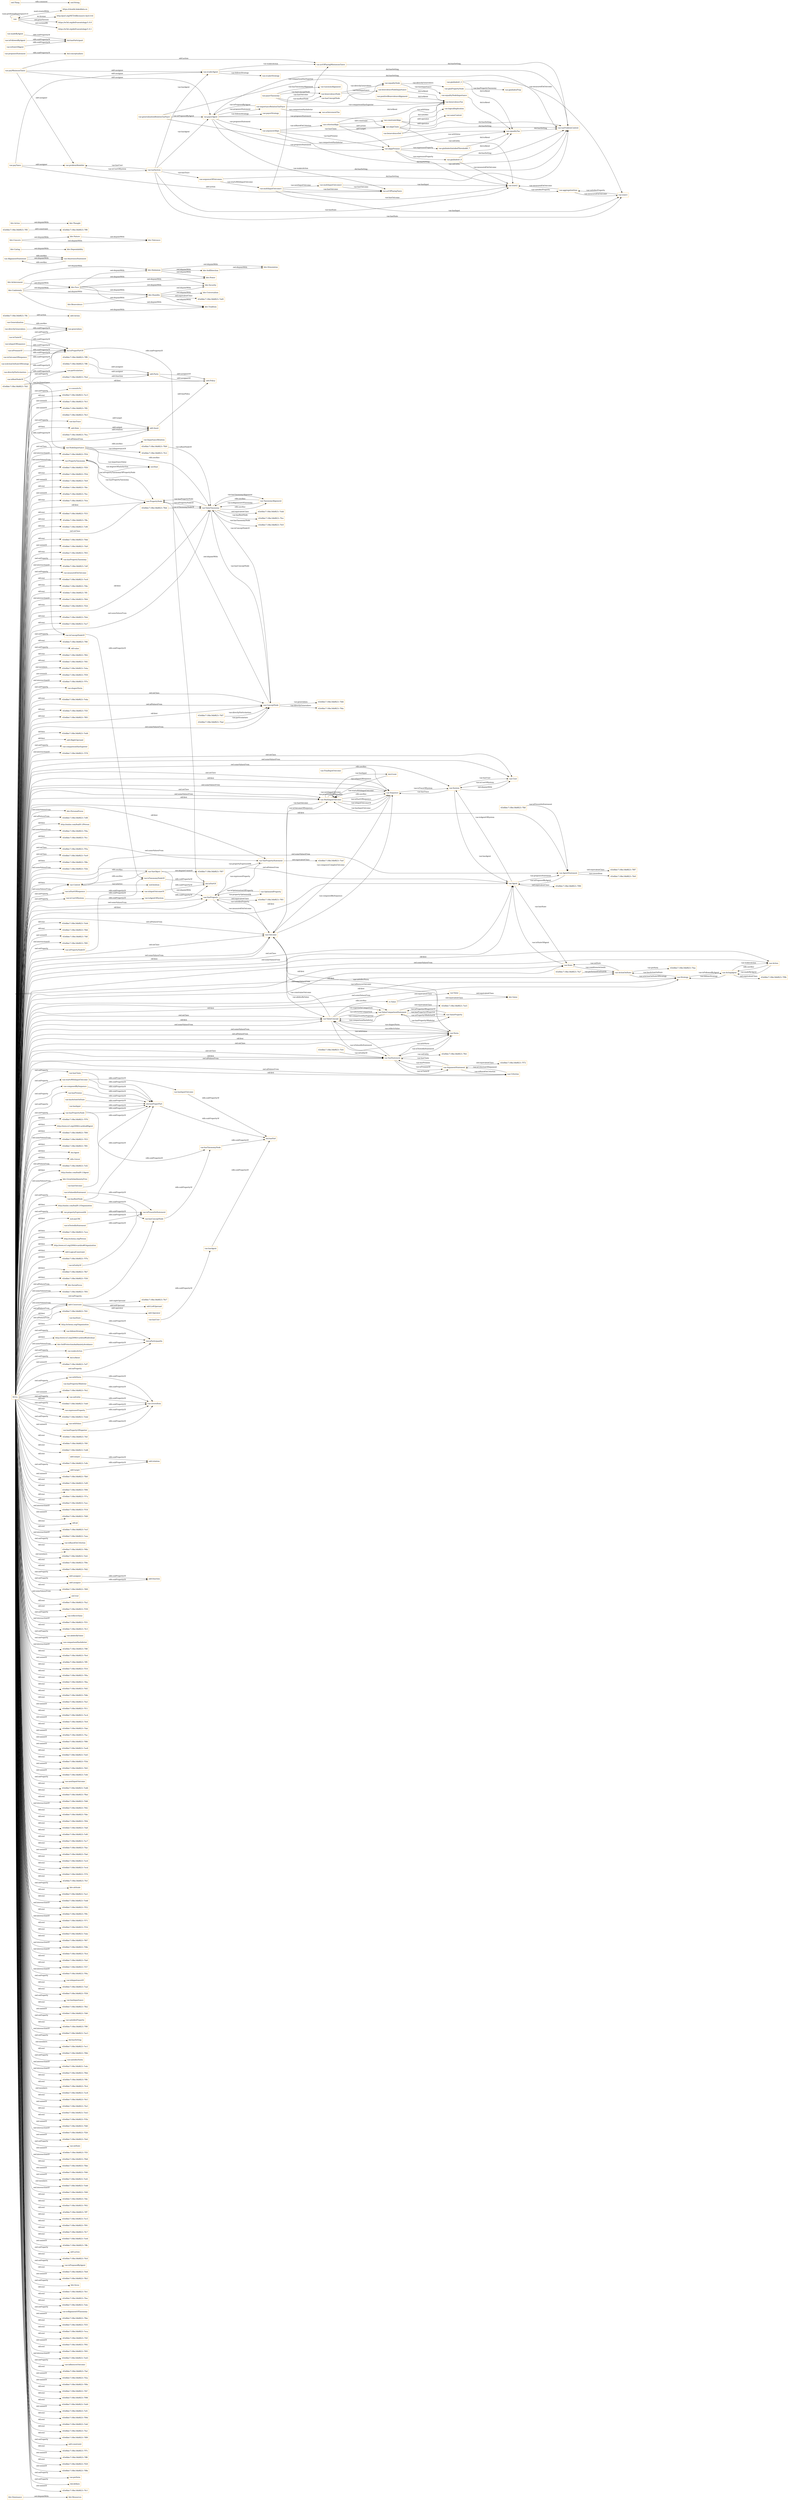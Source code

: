 digraph ar2dtool_diagram { 
rankdir=LR;
size="1501"
node [shape = rectangle, color="orange"]; "bhv:Dominance" "-63efbbc7:18bc34bf823:-7fea" "-63efbbc7:18bc34bf823:-7fd7" "odrl:Action" "odrl:LeftOperand" "-63efbbc7:18bc34bf823:-7ed4" "odrl:RightOperand" "-63efbbc7:18bc34bf823:-7eef" "-63efbbc7:18bc34bf823:-7fb4" "vae:PropertyTaxonomy" "bhv:PersonalFocus" "bhv:Hedonism" "-63efbbc7:18bc34bf823:-7ef8" "vae:NodeImportance" "http://xmlns.com/foaf/0.1/Person" "bhv:Universalism" "-63efbbc7:18bc34bf823:-7f4a" "-63efbbc7:18bc34bf823:-7f87" "-63efbbc7:18bc34bf823:-7fe3" "vae:Value" "-63efbbc7:18bc34bf823:-7fcc" "-63efbbc7:18bc34bf823:-7ed5" "-63efbbc7:18bc34bf823:-7ff6" "bhv:Stimulation" "odrl:Policy" "bhv:Achievement" "bhv:Value" "-63efbbc7:18bc34bf823:-7f5a" "-63efbbc7:18bc34bf823:-7ee9" "-63efbbc7:18bc34bf823:-7f8e" "-63efbbc7:18bc34bf823:-7f2b" "-63efbbc7:18bc34bf823:-7f90" "-63efbbc7:18bc34bf823:-7fc9" "odrl:Operator" "vae:VaeProperty" "vae:Outcome" "-63efbbc7:18bc34bf823:-7f70" "http://www.w3.org/2006/vcard/ns#Agent" "vae:MultiInputOutcome" "vae:AlignmentStatement" "bhv:Dependability" "bhv:Caring" "-63efbbc7:18bc34bf823:-7f00" "odrl:Asset" "bhv:Nature" "-63efbbc7:18bc34bf823:-7f53" "-63efbbc7:18bc34bf823:-7fad" "vae:Generalization" "vae:Context" "-63efbbc7:18bc34bf823:-7edd" "vae:VaeStatement" "vae:ActionOnState" "-63efbbc7:18bc34bf823:-7f81" "dul:Agent" "-63efbbc7:18bc34bf823:-7fce" "vae:ValueTaxonomy" "bhv:Security" "vae:ConceptNode" "rdfs:Literal" "bhv:Tolerance" "vae:System" "-63efbbc7:18bc34bf823:-7ef2" "bhv:Humility" "-63efbbc7:18bc34bf823:-7fd4" "http://xmlns.com/foaf/0.1/Agent" "-63efbbc7:18bc34bf823:-7fe0" "odrl:Party" "-63efbbc7:18bc34bf823:-7f72" "-63efbbc7:18bc34bf823:-7ff3" "vae:Norm" "-63efbbc7:18bc34bf823:-7ff0" "bhv:GrowthAndAnxietyFree" "vae:User" "vae:Sequence" "vae:AgentStatement" "http://xmlns.com/foaf/0.1/Organization" "-63efbbc7:18bc34bf823:-7fda" "bhv:Tradition" "-63efbbc7:18bc34bf823:-7faa" "vae:VaeObject" "vc:Value" "-63efbbc7:18bc34bf823:-7fa7" "vae:TaxonomyAlignment" "xsd:anyURI" "vae:Strategy" "bhv:Benevolence" "vae:Agent" "-63efbbc7:18bc34bf823:-7f01" "vae:FinalInputOutcome" "-63efbbc7:18bc34bf823:-7ee5" "bhv:Conformity" "-63efbbc7:18bc34bf823:-7ece" "vae:Action" "-63efbbc7:18bc34bf823:-7f9b" "http://schema.org/Person" "http://www.w3.org/2006/vcard/ns#Organization" "bhv:Resources" "vae:AwarenessStatement" "-63efbbc7:18bc34bf823:-7ff9" "vae:ActingAgent" "odrl:LogicalConstraint" "-63efbbc7:18bc34bf823:-7fb1" "vae:ValueConcept" "vae:PropertyNode" "vae:ValueProperty" "vae:ValueComparisonStatement" "-63efbbc7:18bc34bf823:-7fd1" "dul:Event" "-63efbbc7:18bc34bf823:-7fe7" "-63efbbc7:18bc34bf823:-7f7b" "vae:Criterion" "-63efbbc7:18bc34bf823:-7fb7" "bhv:Thought" "-63efbbc7:18bc34bf823:-7f30" "vae:State" "bhv:Face" "vae:VaePropertyStatement" "bhv:SocialFocus" "-63efbbc7:18bc34bf823:-7fc2" "-63efbbc7:18bc34bf823:-7f93" "-63efbbc7:18bc34bf823:-7fed" "odrl:Constraint" "vae:OptimizedProperty" "-63efbbc7:18bc34bf823:-7ffc" "bhv:Action" "-63efbbc7:18bc34bf823:-7f41" "odrl:Rule" "bhv:Power" "vae:ImportanceRelation" "-63efbbc7:18bc34bf823:-7fc6" "http://schema.org/Organization" "http://www.w3.org/2006/vcard/ns#Individual" "-63efbbc7:18bc34bf823:-7fb9" "-63efbbc7:18bc34bf823:-7fbf" "vae:ArgumentStatement" "bhv:SelfDirection" "bhv:Concern" "bhv:SelfProtectionAndAnxietyAvoidance" ; /*classes style*/
	"bhv:Action" -> "bhv:Thought" [ label = "owl:disjointWith" ];
	"vae:isInputOfSequence" -> "dul:isProperPartOf" [ label = "rdfs:subPropertyOf" ];
	"dul:isProperPartOf" -> "dul:isPartOf" [ label = "rdfs:subPropertyOf" ];
	"vae:hasConceptNode" -> "vae:hasTaxonomyNode" [ label = "rdfs:subPropertyOf" ];
	"vae:ConceptNode" -> "vae:PropertyNode" [ label = "owl:disjointWith" ];
	"vae:argumentAlign" -> "vae:criterionAlign" [ label = "vae:isBasedOnCriterion" ];
	"vae:argumentAlign" -> "vae:alignPremise" [ label = "vae:hasPremise" ];
	"vae:argumentAlign" -> "vae:alignClaim" [ label = "vae:hasClaim" ];
	"vae:argumentAlign" -> "vae:taxProblemContext" [ label = "dul:hasSetting" ];
	"vae:isTaxonomyNodeOf" -> "dul:isPartOf" [ label = "rdfs:subPropertyOf" ];
	"vae:proposesStatement" -> "dul:conceptualizes" [ label = "rdfs:subPropertyOf" ];
	"vae:ArgumentStatement" -> "-63efbbc7:18bc34bf823:-7f72" [ label = "owl:equivalentClass" ];
	"vae:hasTaxonomyNode" -> "dul:hasPart" [ label = "rdfs:subPropertyOf" ];
	"vae:giniPropertyNode" -> "vae:giniIndexProp" [ label = "vae:hasPropertyTaxonomy" ];
	"vae:benvolenceNodeImportance" -> "vae:benevolenceTax" [ label = "dul:isAbout" ];
	"vae:directlyGeneralizes" -> "vae:generalizes" [ label = "rdfs:subPropertyOf" ];
	"vae:multiInputOutcome2" -> "vae:actOfPayingTaxes" [ label = "vae:hasOutcome" ];
	"vae:multiInputOutcome2" -> "vae:state2" [ label = "vae:hasInput" ];
	"bhv:Hedonism" -> "bhv:Stimulation" [ label = "owl:disjointWith" ];
	"bhv:Hedonism" -> "bhv:SelfDirection" [ label = "owl:disjointWith" ];
	"bhv:Hedonism" -> "bhv:Power" [ label = "owl:disjointWith" ];
	"vae:isPremiseOf" -> "dul:isProperPartOf" [ label = "rdfs:subPropertyOf" ];
	"vae:isTestedInStatement" -> "vae:isPresentInStatement" [ label = "rdfs:subPropertyOf" ];
	"vae:giniIndex0_3" -> "vae:state1" [ label = "vae:measuredOnOutcome" ];
	"vae:giniIndex0_3" -> "vae:equalityTax" [ label = "dul:isAbout" ];
	"vae:madeByAgent" -> "dul:hasParticipant" [ label = "rdfs:subPropertyOf" ];
	"vae:isOutcomeOfSequence" -> "dul:isProperPartOf" [ label = "rdfs:subPropertyOf" ];
	"vae:hasInput" -> "dul:hasProperPart" [ label = "rdfs:subPropertyOf" ];
	"vae:hasUser" -> "vae:hasAgent" [ label = "rdfs:subPropertyOf" ];
	"vae:equalityTax" -> "vae:taxProblemContext" [ label = "dul:hasSetting" ];
	"bhv:SelfDirection" -> "bhv:Stimulation" [ label = "owl:disjointWith" ];
	"vae:hasActionOnState" -> "dul:hasProperPart" [ label = "rdfs:subPropertyOf" ];
	"vae:AgentStatement" -> "-63efbbc7:18bc34bf823:-7f87" [ label = "owl:equivalentClass" ];
	"vae:hasPropertyNode" -> "vae:hasTaxonomyNode" [ label = "rdfs:subPropertyOf" ];
	"vae:hasPropertyNode" -> "dul:hasProperPart" [ label = "rdfs:subPropertyOf" ];
	"vae:payMinimumTaxes" -> "vae:problemModeller" [ label = "odrl:assigner" ];
	"vae:payMinimumTaxes" -> "vae:payerAgent" [ label = "odrl:assignee" ];
	"vae:payMinimumTaxes" -> "vae:evaderAgent" [ label = "odrl:assignee" ];
	"vae:payMinimumTaxes" -> "vae:actOfPayingMiniumumTaxes" [ label = "odrl:action" ];
	"vae:equalityNode" -> "vae:equalityNodeImportance" [ label = "vae:hasImportance" ];
	"vae:equalityNode" -> "vae:giniPropertyNode" [ label = "vae:directlyGeneralizes" ];
	"vae:hasPropertyOfSuperior" -> "vae:coversItem" [ label = "rdfs:subPropertyOf" ];
	"vae:isPropertyNodeOf" -> "vae:isTaxonomyNodeOf" [ label = "rdfs:subPropertyOf" ];
	"vae:hasOutcome" -> "dul:hasProperPart" [ label = "rdfs:subPropertyOf" ];
	"vae:alignPremise" -> "vae:equalityTax" [ label = "vae:withValue" ];
	"vae:alignPremise" -> "vae:state2" [ label = "vae:onEntity" ];
	"vae:alignPremise" -> "vae:giniIndexSatisfiedThreshold0_7" [ label = "vae:expressesProperty" ];
	"vae:alignPremise" -> "vae:giniIndex0_9" [ label = "vae:expressesProperty" ];
	"vae:alignPremise" -> "vae:taxProblemContext" [ label = "dul:hasSetting" ];
	"bhv:Dominance" -> "bhv:Resources" [ label = "owl:disjointWith" ];
	"vae:isEntityOf" -> "vae:isPresentInStatement" [ label = "rdfs:subPropertyOf" ];
	"vae:Value" -> "bhv:Value" [ label = "owl:equivalentClass" ];
	"vae:MultiInputOutcome" -> "vae:Sequence" [ label = "rdfs:seeAlso" ];
	"vae:propertyExpressedAt" -> "vae:isPresentInStatement" [ label = "rdfs:subPropertyOf" ];
	"vae:payerAgent" -> "vae:importanceRelationTaxPayer" [ label = "vae:proposesStatement" ];
	"vae:payerAgent" -> "vae:argumentAlign" [ label = "vae:proposesStatement" ];
	"vae:payerAgent" -> "vae:alignPremise" [ label = "vae:proposesStatement" ];
	"vae:payerAgent" -> "vae:alignClaim" [ label = "vae:proposesStatement" ];
	"vae:payerAgent" -> "vae:actOfPayingTaxes" [ label = "vae:makesAction" ];
	"vae:payerAgent" -> "vae:payerStrategy" [ label = "vae:followsStrategy" ];
	"vae:payerAgent" -> "vae:taxProblemContext" [ label = "dul:hasSetting" ];
	"vae:hasState" -> "dul:isParticipantIn" [ label = "rdfs:subPropertyOf" ];
	"vae:AwarenessStatement" -> "vae:AlignmentStatement" [ label = "rdfs:seeAlso" ];
	"vae:isConceptNodeOf" -> "vae:isTaxonomyNodeOf" [ label = "rdfs:subPropertyOf" ];
	"bhv:Caring" -> "bhv:Dependability" [ label = "owl:disjointWith" ];
	"vae:payTaxes" -> "vae:problemModeller" [ label = "odrl:assigner" ];
	"vae:payTaxes" -> "vae:evaderAgent" [ label = "odrl:assignee" ];
	"vae:payTaxes" -> "vae:actOfPayingTaxes" [ label = "odrl:action" ];
	"vae:hasRootNode" -> "vae:hasConceptNode" [ label = "rdfs:subPropertyOf" ];
	"vae:hasRootNode" -> "dul:hasProperPart" [ label = "rdfs:subPropertyOf" ];
	"vae:isAgentOfSystem" -> "dul:isPartOf" [ label = "rdfs:subPropertyOf" ];
	"vae:aggregationSum" -> "vae:state2" [ label = "vae:measuredOnOutcome" ];
	"vae:aggregationSum" -> "vae:state1" [ label = "vae:measuredOnOutcome" ];
	"vae:ValueConcept" -> "vc:Value" [ label = "rdfs:seeAlso" ];
	"vae:state1" -> "vae:aggregationSum" [ label = "vae:satisfiesProperty" ];
	"vae:ActingAgent" -> "-63efbbc7:18bc34bf823:-7f9b" [ label = "owl:equivalentClass" ];
	"vae:isInputOutcomeOf" -> "dul:isPartOf" [ label = "rdfs:subPropertyOf" ];
	"bhv:Concern" -> "bhv:Tolerance" [ label = "owl:disjointWith" ];
	"bhv:Concern" -> "bhv:Nature" [ label = "owl:disjointWith" ];
	"vae:payerTaxonomy" -> "vae:taxonomAlignment" [ label = "vae:hasTaxonomyAlignment" ];
	"vae:payerTaxonomy" -> "vae:benevolenceNode" [ label = "vae:hasRootNode" ];
	"vae:payerTaxonomy" -> "vae:equalityNode" [ label = "vae:hasConceptNode" ];
	"vae:payerTaxonomy" -> "vae:benevolenceNode" [ label = "vae:hasConceptNode" ];
	"vae:giniIndex0_9" -> "vae:state2" [ label = "vae:measuredOnOutcome" ];
	"vae:giniIndex0_9" -> "vae:equalityTax" [ label = "dul:isAbout" ];
	"vae:isRootNodeOf" -> "vae:isConceptNodeOf" [ label = "rdfs:subPropertyOf" ];
	"vae:isRootNodeOf" -> "dul:isProperPartOf" [ label = "rdfs:subPropertyOf" ];
	"vae:problemModeller" -> "vae:taxSystem" [ label = "vae:isUserOfSystem" ];
	"vae:expressesProperty" -> "vae:coversItem" [ label = "rdfs:subPropertyOf" ];
	"vae:directlyParticularizes" -> "vae:particularizes" [ label = "rdfs:subPropertyOf" ];
	"vae:taxSystem" -> "vae:problemModeller" [ label = "vae:hasUser" ];
	"vae:taxSystem" -> "vae:sequenceOfOutcomes" [ label = "vae:hasTrace" ];
	"vae:taxSystem" -> "vae:state2" [ label = "vae:hasState" ];
	"vae:taxSystem" -> "vae:state1" [ label = "vae:hasState" ];
	"vae:taxSystem" -> "vae:payerAgent" [ label = "vae:hasAgent" ];
	"vae:taxSystem" -> "vae:evaderAgent" [ label = "vae:hasAgent" ];
	"vae:taxSystem" -> "vae:taxProblemContext" [ label = "dul:hasSetting" ];
	"vae:hasAgent" -> "dul:hasPart" [ label = "rdfs:subPropertyOf" ];
	"vae:isFollowedByAgent" -> "dul:hasParticipant" [ label = "rdfs:subPropertyOf" ];
	"bhv:Nature" -> "bhv:Tolerance" [ label = "owl:disjointWith" ];
	"vae:criterionAlign" -> "vae:alignPremise" [ label = "odrl:target" ];
	"vae:criterionAlign" -> "vae:constraintAlign" [ label = "odrl:constraint" ];
	"vae:criterionAlign" -> "vae:alignClaim" [ label = "odrl:action" ];
	"vae:criterionAlign" -> "vae:benevolenceTax" [ label = "dul:isAbout" ];
	"vae:ValueComparisonStatement" -> "-63efbbc7:18bc34bf823:-7ee5" [ label = "owl:equivalentClass" ];
	"vae:ValueTaxonomy" -> "vae:TaxonomyAlignment" [ label = "rdfs:seeAlso" ];
	"vae:ValueTaxonomy" -> "-63efbbc7:18bc34bf823:-7edd" [ label = "owl:equivalentClass" ];
	"vae:importanceRelationTaxPayer" -> "vae:payerAgent" [ label = "vae:isProposedByAgent" ];
	"vae:importanceRelationTaxPayer" -> "vae:benevolenceTax" [ label = "vae:comparisonHasSuperior" ];
	"vae:importanceRelationTaxPayer" -> "vae:achievementTax" [ label = "vae:comparisonHasInferior" ];
	"vae:System" -> "vae:User" [ label = "owl:disjointWith" ];
	"vae:followsStrategy" -> "dul:isParticipantIn" [ label = "rdfs:subPropertyOf" ];
	"vae:hasPropertyOfInferior" -> "vae:coversItem" [ label = "rdfs:subPropertyOf" ];
	"vae:composedBySequence" -> "dul:hasProperPart" [ label = "rdfs:subPropertyOf" ];
	"vae:isActionOnStateOfStrategy" -> "dul:isProperPartOf" [ label = "rdfs:subPropertyOf" ];
	"dul:hasProperPart" -> "dul:hasPart" [ label = "rdfs:subPropertyOf" ];
	"vae:startsWithInputOutcome" -> "vae:hasInputOutcome" [ label = "rdfs:subPropertyOf" ];
	"vae:startsWithInputOutcome" -> "dul:hasProperPart" [ label = "rdfs:subPropertyOf" ];
	"bhv:Humility" -> "bhv:Universalism" [ label = "owl:disjointWith" ];
	"bhv:Humility" -> "bhv:Tradition" [ label = "owl:disjointWith" ];
	"bhv:Humility" -> "bhv:Security" [ label = "owl:disjointWith" ];
	"bhv:Humility" -> "-63efbbc7:18bc34bf823:-7ed5" [ label = "owl:equivalentClass" ];
	"vae:FinalInputOutcome" -> "vae:Sequence" [ label = "rdfs:seeAlso" ];
	"odrl:target" -> "odrl:relation" [ label = "rdfs:subPropertyOf" ];
	"vae:benevolenceDef" -> "vae:benevolenceTax" [ label = "dul:satisfies" ];
	"vae:benevolenceDef" -> "vae:taxProblemContext" [ label = "dul:hasSetting" ];
	"vae:makesAction" -> "dul:isParticipantIn" [ label = "rdfs:subPropertyOf" ];
	"vae:withValue" -> "vae:coversItem" [ label = "rdfs:subPropertyOf" ];
	"vae:constraintAlign" -> "vae:sameContext" [ label = "odrl:operator" ];
	"vae:constraintAlign" -> "vae:logicalImplication" [ label = "odrl:operator" ];
	"vae:VaeObject" -> "vae:Context" [ label = "rdfs:seeAlso" ];
	"vae:VaeObject" -> "-63efbbc7:18bc34bf823:-7f07" [ label = "owl:disjointUnionOf" ];
	"vae:VaeObject" -> "vae:VaeProperty" [ label = "owl:disjointWith" ];
	"vae:TaxonomyAlignment" -> "vae:ValueTaxonomy" [ label = "rdfs:seeAlso" ];
	"vae:generalizationRelationTaxPayer" -> "vae:payerAgent" [ label = "vae:isProposedByAgent" ];
	"vae:generalizationRelationTaxPayer" -> "vae:benevolenceTax" [ label = "vae:comparisonHasSuperior" ];
	"vae:generalizationRelationTaxPayer" -> "vae:equalityTax" [ label = "vae:comparisonHasInferior" ];
	"bhv:Achievement" -> "bhv:Hedonism" [ label = "owl:disjointWith" ];
	"bhv:Achievement" -> "bhv:Face" [ label = "owl:disjointWith" ];
	"vae:alignClaim" -> "vae:benevolenceTax" [ label = "vae:withValue" ];
	"vae:alignClaim" -> "vae:state2" [ label = "vae:onEntity" ];
	"vae:alignClaim" -> "vae:taxProblemContext" [ label = "dul:hasSetting" ];
	"vae:actOfPayingMiniumumTaxes" -> "vae:taxProblemContext" [ label = "dul:hasSetting" ];
	"vae:NodeImportance" -> "vae:ValueTaxonomy" [ label = "rdfs:seeAlso" ];
	"vae:NodeImportance" -> "vae:ImportanceRelation" [ label = "rdfs:seeAlso" ];
	"vae:multiInputOutcome1" -> "vae:multiInputOutcome2" [ label = "vae:nextInputOutcome" ];
	"vae:multiInputOutcome1" -> "vae:state2" [ label = "vae:hasOutcome" ];
	"vae:multiInputOutcome1" -> "vae:actOfPayingTaxes" [ label = "vae:hasOutcome" ];
	"vae:multiInputOutcome1" -> "vae:actOfPayingMiniumumTaxes" [ label = "vae:hasOutcome" ];
	"vae:multiInputOutcome1" -> "vae:state1" [ label = "vae:hasInput" ];
	"vae:Action" -> "vae:ActingAgent" [ label = "rdfs:seeAlso" ];
	"vae:isValuedInStatement" -> "vae:isPresentInStatement" [ label = "rdfs:subPropertyOf" ];
	"vae:sequenceOfOutcomes" -> "vae:multiInputOutcome1" [ label = "vae:startsWithInputOutcome" ];
	"vae:sequenceOfOutcomes" -> "vae:taxProblemContext" [ label = "dul:hasSetting" ];
	"odrl:output" -> "odrl:relation" [ label = "rdfs:subPropertyOf" ];
	"vae:withNorm" -> "vae:coversItem" [ label = "rdfs:subPropertyOf" ];
	"vae:isClaimOf" -> "dul:isProperPartOf" [ label = "rdfs:subPropertyOf" ];
	"vae:hasInputOutcome" -> "dul:hasPart" [ label = "rdfs:subPropertyOf" ];
	"vae:evaderAgent" -> "vae:actOfPayingMiniumumTaxes" [ label = "vae:makesAction" ];
	"vae:evaderAgent" -> "vae:evaderStrategy" [ label = "vae:followsStrategy" ];
	"vae:evaderAgent" -> "vae:taxProblemContext" [ label = "dul:hasSetting" ];
	"vae:" -> "https://chowlk.linkeddata.es" [ label = "mod:createdWith" ];
	"vae:" -> "http://purl.org/NET/rdflicense/cc-by4.0.ttl" [ label = "dc:license" ];
	"vae:" -> "vae:" [ label = "vann:preferredNamespaceUri" ];
	"vae:" -> "https://w3id.org/def/vaeontology/1.0.0" [ label = "owl:priorVersion" ];
	"vae:" -> "https://w3id.org/def/vaeontology/1.0.1" [ label = "owl:versionIRI" ];
	"bhv:Conformity" -> "bhv:Tradition" [ label = "owl:disjointWith" ];
	"bhv:Conformity" -> "bhv:Security" [ label = "owl:disjointWith" ];
	"bhv:Conformity" -> "bhv:Humility" [ label = "owl:disjointWith" ];
	"bhv:Conformity" -> "bhv:Face" [ label = "owl:disjointWith" ];
	"vae:isStateOfAgent" -> "dul:hasParticipant" [ label = "rdfs:subPropertyOf" ];
	"vae:Generalization" -> "vae:generalizes" [ label = "rdfs:seeAlso" ];
	"vae:Context" -> "vae:VaeObject" [ label = "rdfs:seeAlso" ];
	"NULL" -> "vae:VaeStatement" [ label = "owl:onClass" ];
	"NULL" -> "-63efbbc7:18bc34bf823:-7ef9" [ label = "rdf:rest" ];
	"NULL" -> "-63efbbc7:18bc34bf823:-7f81" [ label = "rdf:first" ];
	"NULL" -> "vae:hasConceptNode" [ label = "owl:onProperty" ];
	"NULL" -> "-63efbbc7:18bc34bf823:-7f06" [ label = "rdf:rest" ];
	"NULL" -> "bhv:PersonalFocus" [ label = "owl:someValuesFrom" ];
	"NULL" -> "-63efbbc7:18bc34bf823:-7f7a" [ label = "rdf:rest" ];
	"NULL" -> "-63efbbc7:18bc34bf823:-7eec" [ label = "rdf:rest" ];
	"NULL" -> "-63efbbc7:18bc34bf823:-7f18" [ label = "owl:intersectionOf" ];
	"NULL" -> "-63efbbc7:18bc34bf823:-7fd9" [ label = "owl:unionOf" ];
	"NULL" -> "rdf:nil" [ label = "rdf:rest" ];
	"NULL" -> "-63efbbc7:18bc34bf823:-7ecf" [ label = "rdf:rest" ];
	"NULL" -> "-63efbbc7:18bc34bf823:-7eee" [ label = "owl:intersectionOf" ];
	"NULL" -> "vae:isBasedOnCriterion" [ label = "owl:onProperty" ];
	"NULL" -> "-63efbbc7:18bc34bf823:-7f6b" [ label = "rdf:rest" ];
	"NULL" -> "vae:ConceptNode" [ label = "rdf:first" ];
	"NULL" -> "vae:PropertyNode" [ label = "rdf:first" ];
	"NULL" -> "-63efbbc7:18bc34bf823:-7eb1" [ label = "owl:members" ];
	"NULL" -> "-63efbbc7:18bc34bf823:-7f9e" [ label = "rdf:rest" ];
	"NULL" -> "-63efbbc7:18bc34bf823:-7fd2" [ label = "rdf:rest" ];
	"NULL" -> "odrl:assignee" [ label = "owl:onProperty" ];
	"NULL" -> "-63efbbc7:18bc34bf823:-7f69" [ label = "rdf:rest" ];
	"NULL" -> "vae:ConceptNode" [ label = "owl:someValuesFrom" ];
	"NULL" -> "vae:particularizes" [ label = "owl:onProperty" ];
	"NULL" -> "vae:expressesProperty" [ label = "owl:onProperty" ];
	"NULL" -> "owl:real" [ label = "owl:someValuesFrom" ];
	"NULL" -> "-63efbbc7:18bc34bf823:-7fa2" [ label = "rdf:rest" ];
	"NULL" -> "-63efbbc7:18bc34bf823:-7f39" [ label = "rdf:rest" ];
	"NULL" -> "vae:VaePropertyStatement" [ label = "rdf:first" ];
	"NULL" -> "vae:reflectsValue" [ label = "owl:onProperty" ];
	"NULL" -> "odrl:LogicalConstraint" [ label = "rdf:first" ];
	"NULL" -> "-63efbbc7:18bc34bf823:-7f31" [ label = "owl:intersectionOf" ];
	"NULL" -> "vae:onEntity" [ label = "owl:onProperty" ];
	"NULL" -> "http://xmlns.com/foaf/0.1/Person" [ label = "rdf:first" ];
	"NULL" -> "-63efbbc7:18bc34bf823:-7fc3" [ label = "rdf:rest" ];
	"NULL" -> "vae:abidesByValue" [ label = "owl:onProperty" ];
	"NULL" -> "vae:comparisonHasInferior" [ label = "owl:onProperty" ];
	"NULL" -> "dul:Agent" [ label = "rdf:first" ];
	"NULL" -> "-63efbbc7:18bc34bf823:-7f8f" [ label = "owl:intersectionOf" ];
	"NULL" -> "-63efbbc7:18bc34bf823:-7fe4" [ label = "rdf:rest" ];
	"NULL" -> "-63efbbc7:18bc34bf823:-7ff5" [ label = "owl:unionOf" ];
	"NULL" -> "vae:isUserOfSystem" [ label = "owl:onProperty" ];
	"NULL" -> "-63efbbc7:18bc34bf823:-7f30" [ label = "rdf:first" ];
	"NULL" -> "vae:ActionOnState" [ label = "rdf:first" ];
	"NULL" -> "-63efbbc7:18bc34bf823:-7f93" [ label = "owl:someValuesFrom" ];
	"NULL" -> "http://www.w3.org/2006/vcard/ns#Agent" [ label = "rdf:first" ];
	"NULL" -> "vae:Criterion" [ label = "owl:allValuesFrom" ];
	"NULL" -> "odrl:Constraint" [ label = "owl:allValuesFrom" ];
	"NULL" -> "-63efbbc7:18bc34bf823:-7f10" [ label = "rdf:rest" ];
	"NULL" -> "vae:PropertyNode" [ label = "owl:onClass" ];
	"NULL" -> "bhv:GrowthAndAnxietyFree" [ label = "owl:someValuesFrom" ];
	"NULL" -> "-63efbbc7:18bc34bf823:-7f0a" [ label = "rdf:rest" ];
	"NULL" -> "vae:withValue" [ label = "owl:onProperty" ];
	"NULL" -> "vae:Strategy" [ label = "owl:someValuesFrom" ];
	"NULL" -> "-63efbbc7:18bc34bf823:-7f2b" [ label = "owl:someValuesFrom" ];
	"NULL" -> "-63efbbc7:18bc34bf823:-7fba" [ label = "rdf:rest" ];
	"NULL" -> "vae:ConceptNode" [ label = "owl:onClass" ];
	"NULL" -> "vae:Action" [ label = "rdf:first" ];
	"NULL" -> "-63efbbc7:18bc34bf823:-7fd5" [ label = "rdf:rest" ];
	"NULL" -> "vae:MultiInputOutcome" [ label = "owl:someValuesFrom" ];
	"NULL" -> "-63efbbc7:18bc34bf823:-7fdb" [ label = "rdf:rest" ];
	"NULL" -> "-63efbbc7:18bc34bf823:-7fa5" [ label = "rdf:rest" ];
	"NULL" -> "-63efbbc7:18bc34bf823:-7f11" [ label = "owl:unionOf" ];
	"NULL" -> "-63efbbc7:18bc34bf823:-7ec4" [ label = "rdf:rest" ];
	"NULL" -> "-63efbbc7:18bc34bf823:-7fc8" [ label = "owl:unionOf" ];
	"NULL" -> "-63efbbc7:18bc34bf823:-7fab" [ label = "rdf:rest" ];
	"NULL" -> "vae:Sequence" [ label = "owl:someValuesFrom" ];
	"NULL" -> "-63efbbc7:18bc34bf823:-7fac" [ label = "owl:unionOf" ];
	"NULL" -> "http://www.w3.org/2006/vcard/ns#Individual" [ label = "rdf:first" ];
	"NULL" -> "-63efbbc7:18bc34bf823:-7ee9" [ label = "owl:onClass" ];
	"NULL" -> "vae:startsWithInputOutcome" [ label = "owl:onProperty" ];
	"NULL" -> "-63efbbc7:18bc34bf823:-7f80" [ label = "owl:unionOf" ];
	"NULL" -> "-63efbbc7:18bc34bf823:-7ee8" [ label = "owl:unionOf" ];
	"NULL" -> "-63efbbc7:18bc34bf823:-7eb5" [ label = "rdf:rest" ];
	"NULL" -> "-63efbbc7:18bc34bf823:-7f3d" [ label = "rdf:rest" ];
	"NULL" -> "-63efbbc7:18bc34bf823:-7fd3" [ label = "owl:unionOf" ];
	"NULL" -> "vae:Agent" [ label = "owl:onClass" ];
	"NULL" -> "-63efbbc7:18bc34bf823:-7efd" [ label = "owl:unionOf" ];
	"NULL" -> "vae:Agent" [ label = "owl:someValuesFrom" ];
	"NULL" -> "vae:isStartOfSequence" [ label = "owl:onProperty" ];
	"NULL" -> "vae:nextInputOutcome" [ label = "owl:onProperty" ];
	"NULL" -> "-63efbbc7:18bc34bf823:-7ed6" [ label = "rdf:rest" ];
	"NULL" -> "-63efbbc7:18bc34bf823:-7fbd" [ label = "rdf:rest" ];
	"NULL" -> "-63efbbc7:18bc34bf823:-7fb7" [ label = "rdf:first" ];
	"NULL" -> "vae:Sequence" [ label = "owl:onClass" ];
	"NULL" -> "vae:hasRootNode" [ label = "owl:onProperty" ];
	"NULL" -> "-63efbbc7:18bc34bf823:-7fd8" [ label = "rdf:rest" ];
	"NULL" -> "-63efbbc7:18bc34bf823:-7f42" [ label = "owl:intersectionOf" ];
	"NULL" -> "vae:ValueTaxonomy" [ label = "rdf:first" ];
	"NULL" -> "-63efbbc7:18bc34bf823:-7fde" [ label = "rdf:rest" ];
	"NULL" -> "-63efbbc7:18bc34bf823:-7f04" [ label = "rdf:rest" ];
	"NULL" -> "-63efbbc7:18bc34bf823:-7fa8" [ label = "rdf:rest" ];
	"NULL" -> "-63efbbc7:18bc34bf823:-7ef0" [ label = "rdf:rest" ];
	"NULL" -> "vae:Outcome" [ label = "owl:someValuesFrom" ];
	"NULL" -> "dul:isParticipantIn" [ label = "owl:onProperty" ];
	"NULL" -> "-63efbbc7:18bc34bf823:-7ec7" [ label = "rdf:rest" ];
	"NULL" -> "http://schema.org/Organization" [ label = "rdf:first" ];
	"NULL" -> "-63efbbc7:18bc34bf823:-7fae" [ label = "rdf:rest" ];
	"NULL" -> "-63efbbc7:18bc34bf823:-7fa6" [ label = "owl:unionOf" ];
	"NULL" -> "-63efbbc7:18bc34bf823:-7ec0" [ label = "rdf:rest" ];
	"NULL" -> "-63efbbc7:18bc34bf823:-7ecd" [ label = "rdf:rest" ];
	"NULL" -> "-63efbbc7:18bc34bf823:-7f76" [ label = "rdf:rest" ];
	"NULL" -> "vae:NodeImportance" [ label = "owl:onClass" ];
	"NULL" -> "-63efbbc7:18bc34bf823:-7fcf" [ label = "rdf:rest" ];
	"NULL" -> "bhv:attitude" [ label = "owl:onProperty" ];
	"NULL" -> "-63efbbc7:18bc34bf823:-7ee1" [ label = "rdf:rest" ];
	"NULL" -> "-63efbbc7:18bc34bf823:-7f4a" [ label = "owl:someValuesFrom" ];
	"NULL" -> "vae:Norm" [ label = "rdf:first" ];
	"NULL" -> "-63efbbc7:18bc34bf823:-7eb8" [ label = "rdf:rest" ];
	"NULL" -> "-63efbbc7:18bc34bf823:-7f52" [ label = "owl:intersectionOf" ];
	"NULL" -> "-63efbbc7:18bc34bf823:-7f9c" [ label = "rdf:rest" ];
	"NULL" -> "vae:VaeProperty" [ label = "rdf:first" ];
	"NULL" -> "-63efbbc7:18bc34bf823:-7f71" [ label = "owl:intersectionOf" ];
	"NULL" -> "-63efbbc7:18bc34bf823:-7f16" [ label = "rdf:rest" ];
	"NULL" -> "-63efbbc7:18bc34bf823:-7ebe" [ label = "rdf:rest" ];
	"NULL" -> "-63efbbc7:18bc34bf823:-7f67" [ label = "rdf:rest" ];
	"NULL" -> "-63efbbc7:18bc34bf823:-7f4b" [ label = "owl:intersectionOf" ];
	"NULL" -> "http://xmlns.com/foaf/0.1/Organization" [ label = "rdf:first" ];
	"NULL" -> "-63efbbc7:18bc34bf823:-7fcd" [ label = "owl:intersectionOf" ];
	"NULL" -> "vae:Context" [ label = "rdf:first" ];
	"NULL" -> "vae:generalizes" [ label = "owl:onProperty" ];
	"NULL" -> "-63efbbc7:18bc34bf823:-7fa0" [ label = "rdf:rest" ];
	"NULL" -> "-63efbbc7:18bc34bf823:-7f37" [ label = "rdf:rest" ];
	"NULL" -> "vae:Outcome" [ label = "owl:onClass" ];
	"NULL" -> "-63efbbc7:18bc34bf823:-7f9a" [ label = "owl:intersectionOf" ];
	"NULL" -> "rdfs:Literal" [ label = "rdf:first" ];
	"NULL" -> "vae:isImportanceOf" [ label = "owl:onProperty" ];
	"NULL" -> "-63efbbc7:18bc34bf823:-7f41" [ label = "owl:allValuesFrom" ];
	"NULL" -> "-63efbbc7:18bc34bf823:-7eaf" [ label = "rdf:rest" ];
	"NULL" -> "-63efbbc7:18bc34bf823:-7f58" [ label = "rdf:rest" ];
	"NULL" -> "vae:ConceptNode" [ label = "owl:allValuesFrom" ];
	"NULL" -> "vae:Norm" [ label = "owl:onClass" ];
	"NULL" -> "vae:hasImportance" [ label = "owl:onProperty" ];
	"NULL" -> "-63efbbc7:18bc34bf823:-7fb2" [ label = "rdf:rest" ];
	"NULL" -> "-63efbbc7:18bc34bf823:-7fd6" [ label = "owl:unionOf" ];
	"NULL" -> "vae:satisfiesProperty" [ label = "owl:onProperty" ];
	"NULL" -> "-63efbbc7:18bc34bf823:-7f9f" [ label = "rdf:rest" ];
	"NULL" -> "-63efbbc7:18bc34bf823:-7ee3" [ label = "owl:intersectionOf" ];
	"NULL" -> "dul:hasSetting" [ label = "owl:onProperty" ];
	"NULL" -> "-63efbbc7:18bc34bf823:-7f8e" [ label = "rdf:first" ];
	"NULL" -> "-63efbbc7:18bc34bf823:-7ef8" [ label = "owl:allValuesFrom" ];
	"NULL" -> "-63efbbc7:18bc34bf823:-7ec1" [ label = "owl:members" ];
	"NULL" -> "vae:VaeStatement" [ label = "rdf:first" ];
	"NULL" -> "vae:PropertyTaxonomy" [ label = "owl:someValuesFrom" ];
	"NULL" -> "-63efbbc7:18bc34bf823:-7f8d" [ label = "rdf:rest" ];
	"NULL" -> "vae:satisfiesNorm" [ label = "owl:onProperty" ];
	"NULL" -> "-63efbbc7:18bc34bf823:-7edc" [ label = "owl:intersectionOf" ];
	"NULL" -> "-63efbbc7:18bc34bf823:-7f6d" [ label = "owl:intersectionOf" ];
	"NULL" -> "-63efbbc7:18bc34bf823:-7ff4" [ label = "rdf:rest" ];
	"NULL" -> "xsd:anyURI" [ label = "rdf:first" ];
	"NULL" -> "odrl:Constraint" [ label = "rdf:first" ];
	"NULL" -> "-63efbbc7:18bc34bf823:-7fc4" [ label = "rdf:rest" ];
	"NULL" -> "-63efbbc7:18bc34bf823:-7ec8" [ label = "owl:members" ];
	"NULL" -> "odrl:target" [ label = "owl:onProperty" ];
	"NULL" -> "-63efbbc7:18bc34bf823:-7fe5" [ label = "rdf:rest" ];
	"NULL" -> "-63efbbc7:18bc34bf823:-7fa3" [ label = "owl:unionOf" ];
	"NULL" -> "-63efbbc7:18bc34bf823:-7eb3" [ label = "rdf:rest" ];
	"NULL" -> "-63efbbc7:18bc34bf823:-7f3b" [ label = "rdf:rest" ];
	"NULL" -> "vae:makesAction" [ label = "owl:onProperty" ];
	"NULL" -> "-63efbbc7:18bc34bf823:-7fd0" [ label = "owl:unionOf" ];
	"NULL" -> "-63efbbc7:18bc34bf823:-7f26" [ label = "owl:intersectionOf" ];
	"NULL" -> "-63efbbc7:18bc34bf823:-7fe6" [ label = "owl:unionOf" ];
	"NULL" -> "vae:onState" [ label = "owl:onProperty" ];
	"NULL" -> "vae:VaeProperty" [ label = "owl:someValuesFrom" ];
	"NULL" -> "-63efbbc7:18bc34bf823:-7f5f" [ label = "owl:unionOf" ];
	"NULL" -> "bhv:SelfProtectionAndAnxietyAvoidance" [ label = "owl:someValuesFrom" ];
	"NULL" -> "vae:Agent" [ label = "owl:allValuesFrom" ];
	"NULL" -> "-63efbbc7:18bc34bf823:-7fb8" [ label = "owl:intersectionOf" ];
	"NULL" -> "http://schema.org/Person" [ label = "rdf:first" ];
	"NULL" -> "-63efbbc7:18bc34bf823:-7fbb" [ label = "rdf:rest" ];
	"NULL" -> "-63efbbc7:18bc34bf823:-7f40" [ label = "owl:unionOf" ];
	"NULL" -> "-63efbbc7:18bc34bf823:-7ed1" [ label = "owl:unionOf" ];
	"NULL" -> "-63efbbc7:18bc34bf823:-7eb6" [ label = "owl:members" ];
	"NULL" -> "vae:isConceptNodeOf" [ label = "owl:onProperty" ];
	"NULL" -> "-63efbbc7:18bc34bf823:-7f49" [ label = "owl:intersectionOf" ];
	"NULL" -> "-63efbbc7:18bc34bf823:-7fdc" [ label = "rdf:rest" ];
	"NULL" -> "-63efbbc7:18bc34bf823:-7f02" [ label = "rdf:rest" ];
	"NULL" -> "-63efbbc7:18bc34bf823:-7ff7" [ label = "rdf:rest" ];
	"NULL" -> "-63efbbc7:18bc34bf823:-7ec5" [ label = "rdf:rest" ];
	"NULL" -> "vae:hasPropertyNode" [ label = "owl:onProperty" ];
	"NULL" -> "-63efbbc7:18bc34bf823:-7f91" [ label = "rdf:rest" ];
	"NULL" -> "vae:VaePropertyStatement" [ label = "owl:someValuesFrom" ];
	"NULL" -> "-63efbbc7:18bc34bf823:-7fc7" [ label = "rdf:rest" ];
	"NULL" -> "-63efbbc7:18bc34bf823:-7ee6" [ label = "rdf:rest" ];
	"NULL" -> "vae:Strategy" [ label = "rdf:first" ];
	"NULL" -> "-63efbbc7:18bc34bf823:-7ffb" [ label = "owl:unionOf" ];
	"NULL" -> "vae:Outcome" [ label = "rdf:first" ];
	"NULL" -> "odrl:action" [ label = "owl:onProperty" ];
	"NULL" -> "-63efbbc7:18bc34bf823:-7fc0" [ label = "rdf:rest" ];
	"NULL" -> "odrl:Asset" [ label = "owl:allValuesFrom" ];
	"NULL" -> "vae:isProposedByAgent" [ label = "owl:onProperty" ];
	"NULL" -> "-63efbbc7:18bc34bf823:-7fe8" [ label = "rdf:rest" ];
	"NULL" -> "-63efbbc7:18bc34bf823:-7fb3" [ label = "owl:unionOf" ];
	"NULL" -> "bhv:focus" [ label = "owl:onProperty" ];
	"NULL" -> "-63efbbc7:18bc34bf823:-7fe1" [ label = "rdf:rest" ];
	"NULL" -> "-63efbbc7:18bc34bf823:-7fee" [ label = "rdf:rest" ];
	"NULL" -> "-63efbbc7:18bc34bf823:-7ebc" [ label = "rdf:rest" ];
	"NULL" -> "vae:isAlignmentOfTaxonomy" [ label = "owl:onProperty" ];
	"NULL" -> "-63efbbc7:18bc34bf823:-7fbe" [ label = "owl:unionOf" ];
	"NULL" -> "-63efbbc7:18bc34bf823:-7f35" [ label = "rdf:rest" ];
	"NULL" -> "vae:MultiInputOutcome" [ label = "rdf:first" ];
	"NULL" -> "-63efbbc7:18bc34bf823:-7eca" [ label = "rdf:rest" ];
	"NULL" -> "-63efbbc7:18bc34bf823:-7f2f" [ label = "rdf:rest" ];
	"NULL" -> "-63efbbc7:18bc34bf823:-7f92" [ label = "owl:unionOf" ];
	"NULL" -> "-63efbbc7:18bc34bf823:-7f05" [ label = "rdf:rest" ];
	"NULL" -> "-63efbbc7:18bc34bf823:-7ed3" [ label = "owl:intersectionOf" ];
	"NULL" -> "vae:influencesOutcome" [ label = "owl:onProperty" ];
	"NULL" -> "-63efbbc7:18bc34bf823:-7faf" [ label = "rdf:rest" ];
	"NULL" -> "vae:AgentStatement" [ label = "rdf:first" ];
	"NULL" -> "vae:propertyExpressedAt" [ label = "owl:onProperty" ];
	"NULL" -> "-63efbbc7:18bc34bf823:-7f2a" [ label = "owl:unionOf" ];
	"NULL" -> "-63efbbc7:18bc34bf823:-7f0b" [ label = "owl:unionOf" ];
	"NULL" -> "odrl:assigner" [ label = "owl:onProperty" ];
	"NULL" -> "-63efbbc7:18bc34bf823:-7f47" [ label = "rdf:rest" ];
	"NULL" -> "vae:Action" [ label = "owl:someValuesFrom" ];
	"NULL" -> "vae:Norm" [ label = "owl:someValuesFrom" ];
	"NULL" -> "-63efbbc7:18bc34bf823:-7f98" [ label = "rdf:rest" ];
	"NULL" -> "-63efbbc7:18bc34bf823:-7eb9" [ label = "rdf:rest" ];
	"NULL" -> "-63efbbc7:18bc34bf823:-7f70" [ label = "rdf:first" ];
	"NULL" -> "-63efbbc7:18bc34bf823:-7ef1" [ label = "owl:unionOf" ];
	"NULL" -> "-63efbbc7:18bc34bf823:-7f9d" [ label = "rdf:rest" ];
	"NULL" -> "vae:ValueComparisonStatement" [ label = "rdf:first" ];
	"NULL" -> "-63efbbc7:18bc34bf823:-7ebf" [ label = "rdf:rest" ];
	"NULL" -> "odrl:Rule" [ label = "rdf:first" ];
	"NULL" -> "bhv:SocialFocus" [ label = "owl:allValuesFrom" ];
	"NULL" -> "-63efbbc7:18bc34bf823:-7fa1" [ label = "rdf:rest" ];
	"NULL" -> "-63efbbc7:18bc34bf823:-7f89" [ label = "rdf:rest" ];
	"NULL" -> "vae:ValueConcept" [ label = "owl:someValuesFrom" ];
	"NULL" -> "vae:hasPremise" [ label = "owl:onProperty" ];
	"NULL" -> "odrl:constraint" [ label = "owl:onProperty" ];
	"NULL" -> "vae:State" [ label = "owl:someValuesFrom" ];
	"NULL" -> "vae:withNorm" [ label = "owl:onProperty" ];
	"NULL" -> "-63efbbc7:18bc34bf823:-7f7c" [ label = "rdf:rest" ];
	"NULL" -> "-63efbbc7:18bc34bf823:-7ff8" [ label = "owl:unionOf" ];
	"NULL" -> "-63efbbc7:18bc34bf823:-7f29" [ label = "rdf:rest" ];
	"NULL" -> "-63efbbc7:18bc34bf823:-7f53" [ label = "owl:someValuesFrom" ];
	"NULL" -> "vae:Agent" [ label = "rdf:first" ];
	"NULL" -> "-63efbbc7:18bc34bf823:-7f8b" [ label = "owl:unionOf" ];
	"NULL" -> "vae:ValueTaxonomy" [ label = "owl:someValuesFrom" ];
	"NULL" -> "vae:followsStrategy" [ label = "owl:onProperty" ];
	"NULL" -> "vae:Sequence" [ label = "rdf:first" ];
	"NULL" -> "vae:perform" [ label = "owl:onProperty" ];
	"NULL" -> "dul:defines" [ label = "owl:onProperty" ];
	"NULL" -> "http://xmlns.com/foaf/0.1/Agent" [ label = "rdf:first" ];
	"NULL" -> "vae:Norm" [ label = "owl:allValuesFrom" ];
	"NULL" -> "vae:ValueConcept" [ label = "owl:onClass" ];
	"NULL" -> "-63efbbc7:18bc34bf823:-7fc1" [ label = "owl:unionOf" ];
	"NULL" -> "vc:commitsTo" [ label = "owl:onProperty" ];
	"NULL" -> "-63efbbc7:18bc34bf823:-7fcc" [ label = "rdf:first" ];
	"NULL" -> "-63efbbc7:18bc34bf823:-7f00" [ label = "rdf:first" ];
	"NULL" -> "-63efbbc7:18bc34bf823:-7ec3" [ label = "rdf:rest" ];
	"NULL" -> "-63efbbc7:18bc34bf823:-7fc5" [ label = "owl:unionOf" ];
	"NULL" -> "-63efbbc7:18bc34bf823:-7ece" [ label = "rdf:first" ];
	"NULL" -> "odrl:Policy" [ label = "rdf:first" ];
	"NULL" -> "-63efbbc7:18bc34bf823:-7ff2" [ label = "owl:unionOf" ];
	"NULL" -> "vae:Context" [ label = "owl:someValuesFrom" ];
	"NULL" -> "http://www.w3.org/2006/vcard/ns#Organization" [ label = "rdf:first" ];
	"NULL" -> "vae:hasTrace" [ label = "owl:onProperty" ];
	"NULL" -> "-63efbbc7:18bc34bf823:-7f54" [ label = "owl:intersectionOf" ];
	"NULL" -> "-63efbbc7:18bc34bf823:-7f7b" [ label = "rdf:first" ];
	"NULL" -> "-63efbbc7:18bc34bf823:-7fcb" [ label = "rdf:rest" ];
	"NULL" -> "vae:Outcome" [ label = "owl:allValuesFrom" ];
	"NULL" -> "-63efbbc7:18bc34bf823:-7eb4" [ label = "rdf:rest" ];
	"NULL" -> "vae:AgentStatement" [ label = "owl:someValuesFrom" ];
	"NULL" -> "vae:MultiInputOutcome" [ label = "owl:onClass" ];
	"NULL" -> "vae:ValueConcept" [ label = "rdf:first" ];
	"NULL" -> "-63efbbc7:18bc34bf823:-7fb6" [ label = "rdf:rest" ];
	"NULL" -> "-63efbbc7:18bc34bf823:-7f5a" [ label = "owl:onClass" ];
	"NULL" -> "-63efbbc7:18bc34bf823:-7fdf" [ label = "owl:unionOf" ];
	"NULL" -> "odrl:RightOperand" [ label = "rdf:first" ];
	"NULL" -> "odrl:Constraint" [ label = "owl:someValuesFrom" ];
	"NULL" -> "-63efbbc7:18bc34bf823:-7f85" [ label = "owl:intersectionOf" ];
	"NULL" -> "-63efbbc7:18bc34bf823:-7f50" [ label = "rdf:rest" ];
	"NULL" -> "-63efbbc7:18bc34bf823:-7f5d" [ label = "rdf:rest" ];
	"NULL" -> "vae:composedBySequence" [ label = "owl:onProperty" ];
	"NULL" -> "-63efbbc7:18bc34bf823:-7fe9" [ label = "owl:unionOf" ];
	"NULL" -> "-63efbbc7:18bc34bf823:-7fbc" [ label = "rdf:rest" ];
	"NULL" -> "-63efbbc7:18bc34bf823:-7fec" [ label = "owl:unionOf" ];
	"NULL" -> "vae:Criterion" [ label = "rdf:first" ];
	"NULL" -> "-63efbbc7:18bc34bf823:-7f33" [ label = "rdf:rest" ];
	"NULL" -> "-63efbbc7:18bc34bf823:-7ffa" [ label = "rdf:rest" ];
	"NULL" -> "vae:hasClaim" [ label = "owl:onProperty" ];
	"NULL" -> "-63efbbc7:18bc34bf823:-7ef6" [ label = "rdf:rest" ];
	"NULL" -> "vae:User" [ label = "owl:onClass" ];
	"NULL" -> "vae:VaeStatement" [ label = "owl:allValuesFrom" ];
	"NULL" -> "-63efbbc7:18bc34bf823:-7fdd" [ label = "rdf:rest" ];
	"NULL" -> "-63efbbc7:18bc34bf823:-7fa9" [ label = "owl:unionOf" ];
	"NULL" -> "vae:measuredOnOutcome" [ label = "owl:onProperty" ];
	"NULL" -> "-63efbbc7:18bc34bf823:-7f03" [ label = "rdf:rest" ];
	"NULL" -> "vae:hasPropertyTaxonomy" [ label = "owl:onProperty" ];
	"NULL" -> "-63efbbc7:18bc34bf823:-7eff" [ label = "owl:intersectionOf" ];
	"NULL" -> "-63efbbc7:18bc34bf823:-7ec6" [ label = "rdf:rest" ];
	"NULL" -> "-63efbbc7:18bc34bf823:-7f4e" [ label = "rdf:rest" ];
	"NULL" -> "vae:State" [ label = "rdf:first" ];
	"NULL" -> "vae:System" [ label = "owl:someValuesFrom" ];
	"NULL" -> "-63efbbc7:18bc34bf823:-7ff1" [ label = "rdf:rest" ];
	"NULL" -> "-63efbbc7:18bc34bf823:-7f64" [ label = "owl:intersectionOf" ];
	"NULL" -> "-63efbbc7:18bc34bf823:-7f24" [ label = "rdf:rest" ];
	"NULL" -> "-63efbbc7:18bc34bf823:-7ef2" [ label = "owl:allValuesFrom" ];
	"NULL" -> "-63efbbc7:18bc34bf823:-7feb" [ label = "rdf:rest" ];
	"NULL" -> "-63efbbc7:18bc34bf823:-7ee7" [ label = "rdf:rest" ];
	"NULL" -> "-63efbbc7:18bc34bf823:-7f62" [ label = "rdf:rest" ];
	"NULL" -> "-63efbbc7:18bc34bf823:-7f6f" [ label = "rdf:rest" ];
	"NULL" -> "rdf:value" [ label = "owl:onProperty" ];
	"NULL" -> "-63efbbc7:18bc34bf823:-7f45" [ label = "rdf:rest" ];
	"NULL" -> "-63efbbc7:18bc34bf823:-7eba" [ label = "owl:members" ];
	"NULL" -> "-63efbbc7:18bc34bf823:-7f59" [ label = "owl:unionOf" ];
	"NULL" -> "-63efbbc7:18bc34bf823:-7f7e" [ label = "owl:intersectionOf" ];
	"NULL" -> "vae:shapesNorm" [ label = "owl:onProperty" ];
	"NULL" -> "-63efbbc7:18bc34bf823:-7eda" [ label = "rdf:rest" ];
	"NULL" -> "-63efbbc7:18bc34bf823:-7f3f" [ label = "rdf:rest" ];
	"NULL" -> "vae:User" [ label = "owl:someValuesFrom" ];
	"NULL" -> "-63efbbc7:18bc34bf823:-7f83" [ label = "rdf:rest" ];
	"NULL" -> "-63efbbc7:18bc34bf823:-7f78" [ label = "owl:intersectionOf" ];
	"NULL" -> "vae:comparisonHasSuperior" [ label = "owl:onProperty" ];
	"NULL" -> "dul:isAbout" [ label = "owl:onProperty" ];
	"NULL" -> "-63efbbc7:18bc34bf823:-7ef7" [ label = "owl:unionOf" ];
	"NULL" -> "-63efbbc7:18bc34bf823:-7fe2" [ label = "owl:unionOf" ];
	"NULL" -> "-63efbbc7:18bc34bf823:-7eb0" [ label = "rdf:rest" ];
	"NULL" -> "-63efbbc7:18bc34bf823:-7ebd" [ label = "rdf:rest" ];
	"NULL" -> "-63efbbc7:18bc34bf823:-7fef" [ label = "owl:unionOf" ];
	"NULL" -> "-63efbbc7:18bc34bf823:-7ed4" [ label = "rdf:first" ];
	"NULL" -> "-63efbbc7:18bc34bf823:-7f0f" [ label = "rdf:rest" ];
	"NULL" -> "-63efbbc7:18bc34bf823:-7ed8" [ label = "rdf:rest" ];
	"NULL" -> "-63efbbc7:18bc34bf823:-7efb" [ label = "rdf:rest" ];
	"NULL" -> "vae:isPropertyNodeOf" [ label = "owl:onProperty" ];
	"NULL" -> "-63efbbc7:18bc34bf823:-7fb0" [ label = "owl:unionOf" ];
	"vae:VaePropertyStatement" -> "-63efbbc7:18bc34bf823:-7eef" [ label = "owl:equivalentClass" ];
	"vae:isUserOfSystem" -> "vae:isAgentOfSystem" [ label = "rdfs:subPropertyOf" ];
	"vae:hasClaim" -> "dul:hasProperPart" [ label = "rdfs:subPropertyOf" ];
	"vae:state2" -> "vae:aggregationSum" [ label = "vae:satisfiesProperty" ];
	"vc:Value" -> "bhv:Value" [ label = "owl:equivalentClass" ];
	"vc:Value" -> "vae:Value" [ label = "owl:equivalentClass" ];
	"vae:Agent" -> "-63efbbc7:18bc34bf823:-7f90" [ label = "owl:equivalentClass" ];
	"vae:VaeProperty" -> "-63efbbc7:18bc34bf823:-7f01" [ label = "owl:equivalentClass" ];
	"bhv:Face" -> "bhv:Tradition" [ label = "owl:disjointWith" ];
	"bhv:Face" -> "bhv:Security" [ label = "owl:disjointWith" ];
	"bhv:Face" -> "bhv:Power" [ label = "owl:disjointWith" ];
	"bhv:Face" -> "bhv:Humility" [ label = "owl:disjointWith" ];
	"bhv:Face" -> "bhv:Hedonism" [ label = "owl:disjointWith" ];
	"vae:benevolenceNode" -> "vae:benvolenceNodeImportance" [ label = "vae:hasImportance" ];
	"vae:benevolenceNode" -> "vae:equalityNode" [ label = "vae:directlyGeneralizes" ];
	"vae:hasPremise" -> "dul:hasProperPart" [ label = "rdfs:subPropertyOf" ];
	"vae:isStartOfSequence" -> "vae:isInputOutcomeOf" [ label = "rdfs:subPropertyOf" ];
	"bhv:Benevolence" -> "bhv:Humility" [ label = "owl:disjointWith" ];
	"odrl:assigner" -> "odrl:function" [ label = "rdfs:subPropertyOf" ];
	"vae:giniIndexSatisfiedThreshold0_7" -> "vae:equalityTax" [ label = "dul:isAbout" ];
	"vae:onEntity" -> "vae:coversItem" [ label = "rdfs:subPropertyOf" ];
	"vae:equalityNodeImportance" -> "vae:equalityTax" [ label = "dul:isAbout" ];
	"vae:positiveBenevolenceAlignment" -> "vae:benevolenceTax" [ label = "dul:isAbout" ];
	"vae:AlignmentStatement" -> "vae:AwarenessStatement" [ label = "rdfs:seeAlso" ];
	"vae:AlignmentStatement" -> "vae:AwarenessStatement" [ label = "owl:disjointWith" ];
	"odrl:assignee" -> "odrl:function" [ label = "rdfs:subPropertyOf" ];
	"vae:Agent" -> "vae:System" [ label = "vae:isAgentOfSystem" ];
	"vae:NodeImportance" -> "-63efbbc7:18bc34bf823:-7fc2" [ label = "vae:isImportanceOf" ];
	"vae:Outcome" -> "vae:Sequence" [ label = "vae:composedBySequence" ];
	"-63efbbc7:18bc34bf823:-7fb9" -> "vae:ValueTaxonomy" [ label = "vae:isRootNodeOf" ];
	"odrl:Constraint" -> "-63efbbc7:18bc34bf823:-7fe7" [ label = "odrl:rightOperand" ];
	"vae:ActionOnState" -> "-63efbbc7:18bc34bf823:-7faa" [ label = "vae:perform" ];
	"vae:ValueComparisonStatement" -> "vae:ValueProperty" [ label = "vae:hasPropertyOfSuperior" ];
	"vae:Outcome" -> "vae:ValueConcept" [ label = "vae:abidesByValue" ];
	"dul:Event" -> "vae:MultiInputOutcome" [ label = "vae:isInputOfSequence" ];
	"vae:VaePropertyStatement" -> "vae:VaeProperty" [ label = "vae:expressesProperty" ];
	"vae:ActingAgent" -> "vae:Strategy" [ label = "vae:followsStrategy" ];
	"vae:ActionOnState" -> "vae:Strategy" [ label = "vae:isActionOnStateOfStrategy" ];
	"-63efbbc7:18bc34bf823:-7fd7" -> "vae:ConceptNode" [ label = "vae:directlyParticularizes" ];
	"-63efbbc7:18bc34bf823:-7fb4" -> "vae:ValueTaxonomy" [ label = "vae:isTaxonomyNodeOf" ];
	"vae:VaeStatement" -> "-63efbbc7:18bc34bf823:-7fb1" [ label = "vae:onEntity" ];
	"vae:Sequence" -> "vae:MultiInputOutcome" [ label = "vae:hasInputOutcome" ];
	"vae:MultiInputOutcome" -> "dul:Event" [ label = "vae:hasInput" ];
	"vae:Sequence" -> "vae:MultiInputOutcome" [ label = "vae:startsWithInputOutcome" ];
	"vae:AgentStatement" -> "vae:Agent" [ label = "vae:isProposedByAgent" ];
	"vae:ValueTaxonomy" -> "-63efbbc7:18bc34bf823:-7fc9" [ label = "vae:hasTaxonomyNode" ];
	"vae:MultiInputOutcome" -> "vae:MultiInputOutcome" [ label = "vae:previousInputOutcome" ];
	"vae:ValueComparisonStatement" -> "vae:ValueConcept" [ label = "vae:comparisonHasSuperior" ];
	"odrl:Constraint" -> "odrl:Operator" [ label = "odrl:operator" ];
	"vae:Outcome" -> "vae:VaeProperty" [ label = "vae:satisfiesProperty" ];
	"odrl:Asset" -> "odrl:Policy" [ label = "odrl:hasPolicy" ];
	"vae:ArgumentStatement" -> "vae:VaeStatement" [ label = "vae:hasClaim" ];
	"vae:ConceptNode" -> "-63efbbc7:18bc34bf823:-7fda" [ label = "vae:directlyGeneralizes" ];
	"vae:Agent" -> "vae:AgentStatement" [ label = "vae:proposesStatement" ];
	"vae:System" -> "vae:Sequence" [ label = "vae:hasTrace" ];
	"vae:Outcome" -> "vae:Norm" [ label = "vae:satisfiesNorm" ];
	"vae:User" -> "vae:System" [ label = "vae:isUserOfSystem" ];
	"-63efbbc7:18bc34bf823:-7ffc" -> "odrl:Action" [ label = "odrl:action" ];
	"odrl:Party" -> "odrl:Policy" [ label = "odrl:assigneeOf" ];
	"vae:PropertyTaxonomy" -> "xsd:float" [ label = "vae:degreeOfSatisfaction" ];
	"vae:Sequence" -> "vae:Outcome" [ label = "vae:composesComplexOutcome" ];
	"vae:Criterion" -> "vae:ArgumentStatement" [ label = "vae:isCriterionOfArgument" ];
	"vae:PropertyNode" -> "vae:ValueTaxonomy" [ label = "vae:isPropertyNodeOf" ];
	"vae:ValueTaxonomy" -> "vae:ConceptNode" [ label = "vae:hasConceptNode" ];
	"vae:ValueComparisonStatement" -> "vae:ValueProperty" [ label = "vae:hasPropertyOfInferior" ];
	"vae:Sequence" -> "vae:System" [ label = "vae:isTraceOfSystem" ];
	"-63efbbc7:18bc34bf823:-7fbf" -> "vae:AgentStatement" [ label = "vae:isPresentInStatement" ];
	"-63efbbc7:18bc34bf823:-7fed" -> "odrl:Party" [ label = "odrl:function" ];
	"vae:System" -> "vae:User" [ label = "vae:hasUser" ];
	"vae:OptimizedProperty" -> "vae:VaeProperty" [ label = "vae:isOptimizationOfProperty" ];
	"vae:ConceptNode" -> "-63efbbc7:18bc34bf823:-7fd4" [ label = "vae:generalizes" ];
	"vae:ConceptNode" -> "vae:ValueTaxonomy" [ label = "vae:isConceptNodeOf" ];
	"vae:Agent" -> "vae:State" [ label = "vae:hasState" ];
	"vae:MultiInputOutcome" -> "vae:Sequence" [ label = "vae:isStartOfSequence" ];
	"vae:VaeStatement" -> "vae:ArgumentStatement" [ label = "vae:isPremiseOf" ];
	"vae:Strategy" -> "vae:ActingAgent" [ label = "vae:isFollowedByAgent" ];
	"-63efbbc7:18bc34bf823:-7fea" -> "odrl:Asset" [ label = "odrl:relation" ];
	"vae:MultiInputOutcome" -> "vae:Sequence" [ label = "vae:isInputOutcomeOf" ];
	"vae:Context" -> "xsd:boolean" [ label = "vae:isActive" ];
	"vae:ValueTaxonomy" -> "vae:TaxonomyAlignment" [ label = "vae:hasTaxonomyAlignment" ];
	"vae:PropertyNode" -> "vae:PropertyTaxonomy" [ label = "vae:hasPropertyTaxonomy" ];
	"odrl:Party" -> "odrl:Policy" [ label = "odrl:assignerOf" ];
	"vae:ValueTaxonomy" -> "-63efbbc7:18bc34bf823:-7fce" [ label = "vae:hasRootNode" ];
	"vae:ValueProperty" -> "vae:ValueComparisonStatement" [ label = "vae:isPropertyOfSuperiorOf" ];
	"vae:ValueConcept" -> "vae:ValueComparisonStatement" [ label = "vae:superiorInComparison" ];
	"vae:Norm" -> "vae:ValueConcept" [ label = "vae:reflectsValue" ];
	"vae:State" -> "vae:Agent" [ label = "vae:isStateOfAgent" ];
	"vae:ValueComparisonStatement" -> "vae:ValueConcept" [ label = "vae:comparisonHasInferior" ];
	"-63efbbc7:18bc34bf823:-7fc6" -> "vae:VaeStatement" [ label = "vae:isEntityOf" ];
	"vae:VaeProperty" -> "vae:Outcome" [ label = "vae:measuredOnOutcome" ];
	"-63efbbc7:18bc34bf823:-7ff6" -> "odrl:Party" [ label = "odrl:assigner" ];
	"vae:ArgumentStatement" -> "vae:VaeStatement" [ label = "vae:hasPremise" ];
	"vae:VaeProperty" -> "vae:OptimizedProperty" [ label = "vae:propertyOptimizedAt" ];
	"odrl:Constraint" -> "odrl:LeftOperand" [ label = "odrl:leftOperand" ];
	"vae:PropertyTaxonomy" -> "vae:PropertyNode" [ label = "vae:isPropertyTaxonomyOfPropertyNode" ];
	"vae:ActionOnState" -> "vae:State" [ label = "vae:onState" ];
	"-63efbbc7:18bc34bf823:-7fd1" -> "vae:NodeImportance" [ label = "vae:hasImportance" ];
	"vae:VaeStatement" -> "vae:ArgumentStatement" [ label = "vae:isClaimOf" ];
	"vae:Strategy" -> "vae:ActionOnState" [ label = "vae:hasActionOnState" ];
	"vae:AgentStatement" -> "-63efbbc7:18bc34bf823:-7fe0" [ label = "vae:coversItem" ];
	"-63efbbc7:18bc34bf823:-7fad" -> "vae:ConceptNode" [ label = "vae:particularizes" ];
	"vae:VaeStatement" -> "vae:Norm" [ label = "vae:withNorm" ];
	"vae:ActingAgent" -> "vae:Action" [ label = "vae:makesAction" ];
	"vae:Norm" -> "vae:VaeStatement" [ label = "vae:isTestedInStatement" ];
	"-63efbbc7:18bc34bf823:-7fa7" -> "vae:ActionOnState" [ label = "vae:performedOnStateIn" ];
	"vae:ValueConcept" -> "vae:VaeStatement" [ label = "vae:isValuedInStatement" ];
	"vae:MultiInputOutcome" -> "vae:Outcome" [ label = "vae:hasOutcome" ];
	"vae:ValueTaxonomy" -> "vae:PropertyNode" [ label = "vae:hasPropertyNode" ];
	"owl:Thing" -> "xsd:String" [ label = "rdfs:comment" ];
	"vae:ArgumentStatement" -> "vae:Criterion" [ label = "vae:isBasedOnCriterion" ];
	"-63efbbc7:18bc34bf823:-7ff9" -> "odrl:Party" [ label = "odrl:assignee" ];
	"odrl:Rule" -> "odrl:Asset" [ label = "odrl:output" ];
	"vae:VaeProperty" -> "vae:VaePropertyStatement" [ label = "vae:propertyExpressedAt" ];
	"vae:TaxonomyAlignment" -> "vae:ValueTaxonomy" [ label = "vae:isAlignmentOfTaxonomy" ];
	"vae:NodeImportance" -> "xsd:float" [ label = "vae:importanceValue" ];
	"-63efbbc7:18bc34bf823:-7ff3" -> "-63efbbc7:18bc34bf823:-7ff0" [ label = "odrl:constraint" ];
	"-63efbbc7:18bc34bf823:-7fe3" -> "odrl:Asset" [ label = "odrl:target" ];
	"vae:ValueProperty" -> "vae:ValueComparisonStatement" [ label = "vae:isPropertyOfInferiorOf" ];
	"vae:MultiInputOutcome" -> "vae:MultiInputOutcome" [ label = "vae:nextInputOutcome" ];
	"vae:ValueConcept" -> "vae:Outcome" [ label = "vae:constrainsOutcome" ];
	"vae:System" -> "vae:Agent" [ label = "vae:hasAgent" ];
	"vae:Norm" -> "vae:Outcome" [ label = "vae:influencesOutcome" ];
	"vae:State" -> "vae:ActionOnState" [ label = "vae:conditionsActionIn" ];
	"vae:VaeStatement" -> "vae:ValueConcept" [ label = "vae:withValue" ];
	"vae:Outcome" -> "vae:MultiInputOutcome" [ label = "vae:isOutcomeOfSequence" ];
	"vae:ValueConcept" -> "vae:Norm" [ label = "vae:shapesNorm" ];
	"vae:Action" -> "vae:ActingAgent" [ label = "vae:madeByAgent" ];
	"vae:ValueConcept" -> "vae:ValueComparisonStatement" [ label = "vae:inferiorInComparison" ];

}
